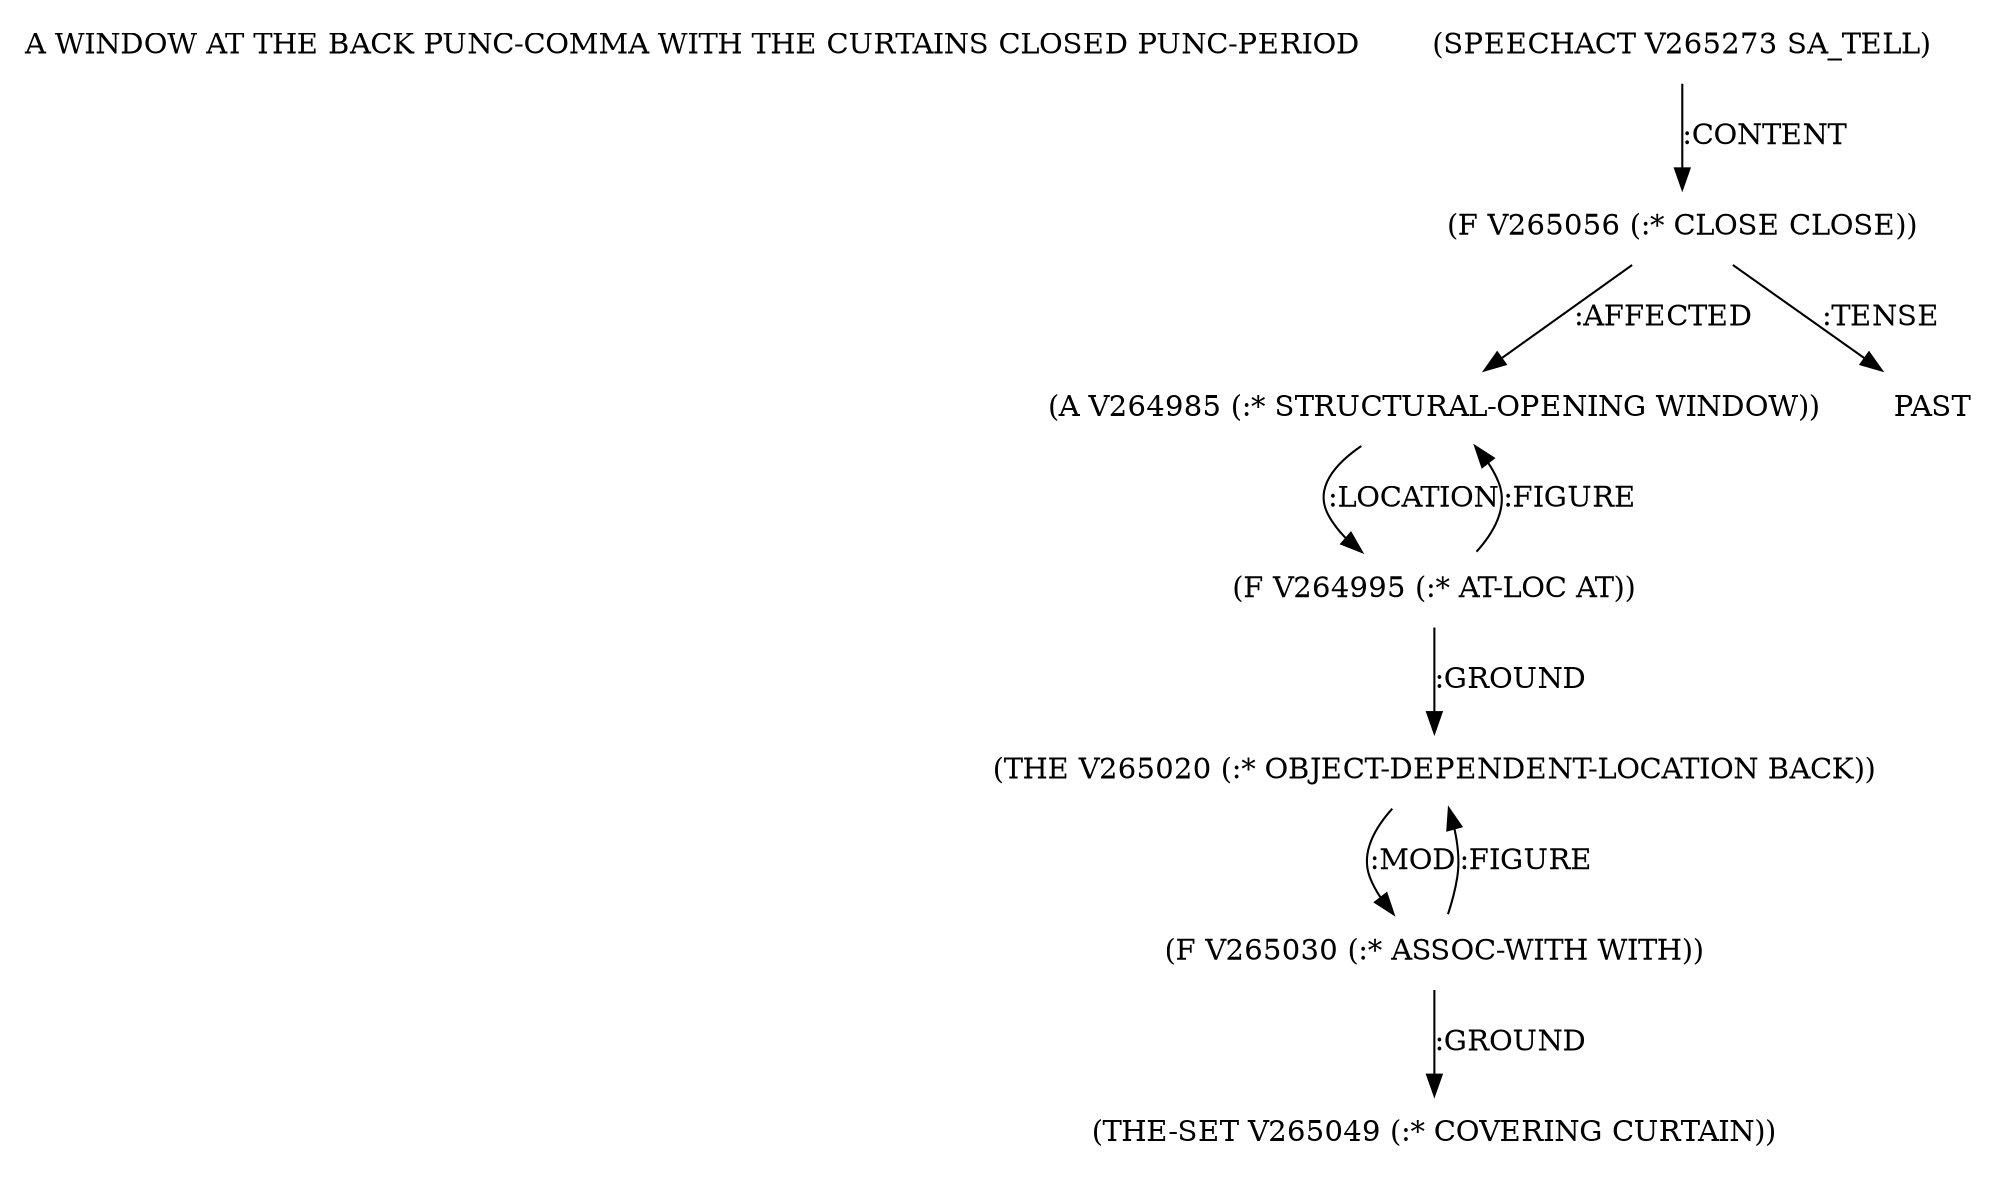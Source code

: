 digraph Terms {
  node [shape=none]
  "A WINDOW AT THE BACK PUNC-COMMA WITH THE CURTAINS CLOSED PUNC-PERIOD"
  "V265273" [label="(SPEECHACT V265273 SA_TELL)"]
  "V265273" -> "V265056" [label=":CONTENT"]
  "V265056" [label="(F V265056 (:* CLOSE CLOSE))"]
  "V265056" -> "V264985" [label=":AFFECTED"]
  "V265056" -> "NT265529" [label=":TENSE"]
  "NT265529" [label="PAST"]
  "V264985" [label="(A V264985 (:* STRUCTURAL-OPENING WINDOW))"]
  "V264985" -> "V264995" [label=":LOCATION"]
  "V264995" [label="(F V264995 (:* AT-LOC AT))"]
  "V264995" -> "V265020" [label=":GROUND"]
  "V264995" -> "V264985" [label=":FIGURE"]
  "V265020" [label="(THE V265020 (:* OBJECT-DEPENDENT-LOCATION BACK))"]
  "V265020" -> "V265030" [label=":MOD"]
  "V265030" [label="(F V265030 (:* ASSOC-WITH WITH))"]
  "V265030" -> "V265049" [label=":GROUND"]
  "V265030" -> "V265020" [label=":FIGURE"]
  "V265049" [label="(THE-SET V265049 (:* COVERING CURTAIN))"]
}
